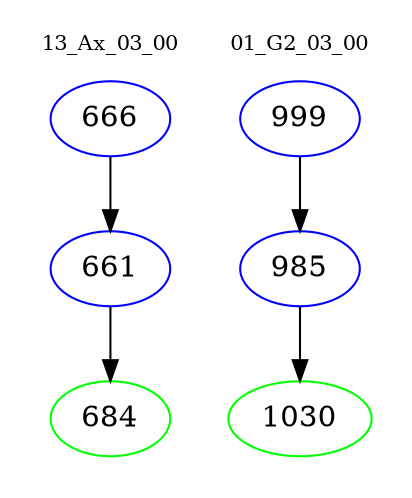 digraph{
subgraph cluster_0 {
color = white
label = "13_Ax_03_00";
fontsize=10;
T0_666 [label="666", color="blue"]
T0_666 -> T0_661 [color="black"]
T0_661 [label="661", color="blue"]
T0_661 -> T0_684 [color="black"]
T0_684 [label="684", color="green"]
}
subgraph cluster_1 {
color = white
label = "01_G2_03_00";
fontsize=10;
T1_999 [label="999", color="blue"]
T1_999 -> T1_985 [color="black"]
T1_985 [label="985", color="blue"]
T1_985 -> T1_1030 [color="black"]
T1_1030 [label="1030", color="green"]
}
}
